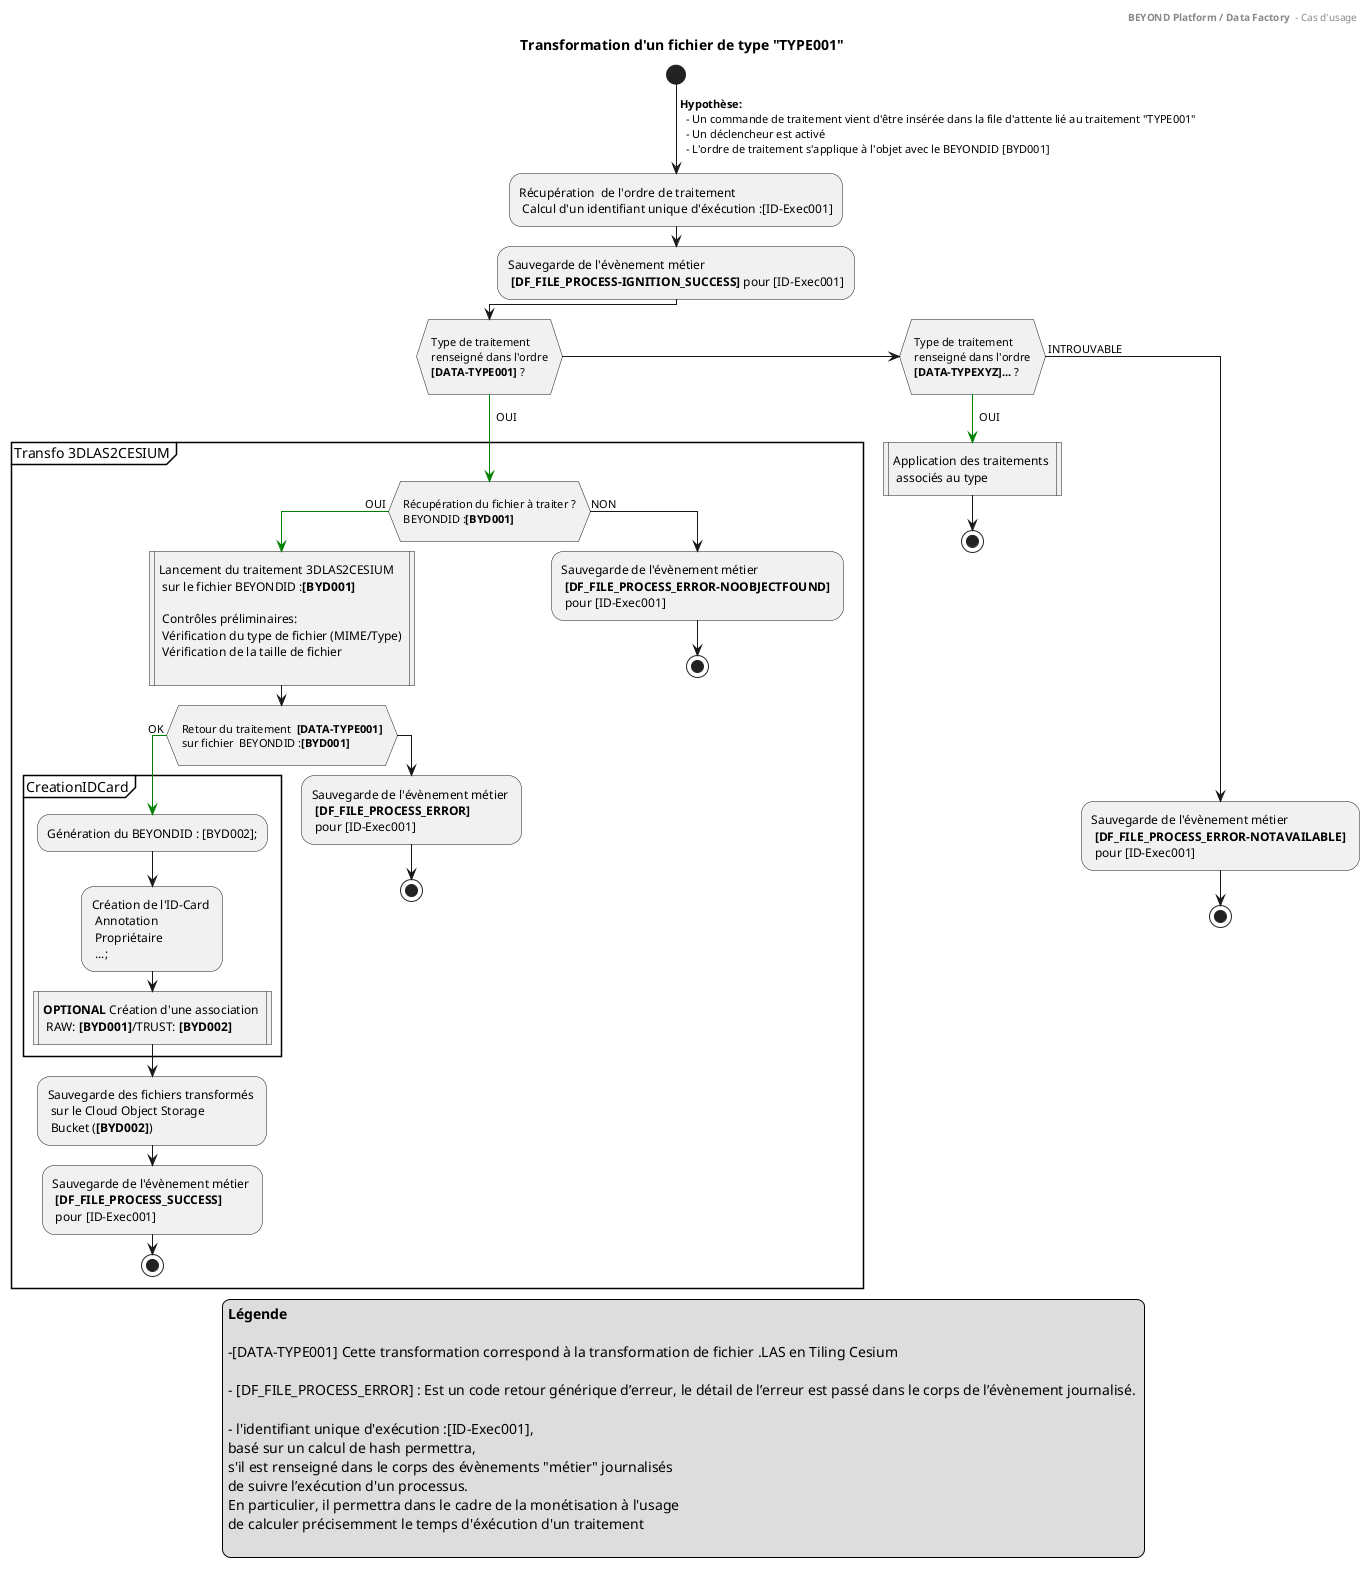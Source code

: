 
@startuml
header
    <b>BEYOND Platform / Data Factory </b> - Cas d'usage
end header
title
Transformation d'un fichier de type "TYPE001" 
end title

start
->  **Hypothèse:** \n  - Un commande de traitement vient d'être insérée dans la file d'attente lié au traitement "TYPE001" \n  - Un déclencheur est activé \n  - L'ordre de traitement s'applique à l'objet avec le BEYONDID [BYD001];
-Récupération  de l'ordre de traitement \n Calcul d'un identifiant unique d'éxécution :[ID-Exec001] 
-Sauvegarde de l'évènement métier \n **[DF_FILE_PROCESS-IGNITION_SUCCESS]** pour [ID-Exec001]


if ( \n Type de traitement \n renseigné dans l'ordre \n **[DATA-TYPE001]** ? \n) then
-[#green]->\n OUI ;

partition "Transfo 3DLAS2CESIUM" {
if ( \n Récupération du fichier à traiter ? \n BEYONDID :**[BYD001]**\n) then
-[#green]->\n OUI ;
:Lancement du traitement 3DLAS2CESIUM \n sur le fichier BEYONDID :**[BYD001]** \n\n Contrôles préliminaires: \n Vérification du type de fichier (MIME/Type) \n Vérification de la taille de fichier\n |

if ( \n Retour du traitement  **[DATA-TYPE001]** \n sur fichier  BEYONDID :**[BYD001]**\n) then
-[#green]->\n OK ;
partition CreationIDCard {
    -Génération du BEYONDID : [BYD002];
    -Création de l'ID-Card \n Annotation\n Propriétaire \n ...;
    :**OPTIONAL** Création d'une association \n RAW: **[BYD001]**/TRUST: **[BYD002]**|
}
-Sauvegarde des fichiers transformés \n sur le Cloud Object Storage \n Bucket (**[BYD002]**)
-Sauvegarde de l'évènement métier \n **[DF_FILE_PROCESS_SUCCESS]** \n pour [ID-Exec001]
Stop
else 
-Sauvegarde de l'évènement métier \n **[DF_FILE_PROCESS_ERROR]** \n pour [ID-Exec001]
Stop
endif

else(NON)
-Sauvegarde de l'évènement métier \n **[DF_FILE_PROCESS_ERROR-NOOBJECTFOUND]** \n pour [ID-Exec001]
Stop
endif

}
elseif (\n Type de traitement \n renseigné dans l'ordre \n **[DATA-TYPEXYZ]...** ? \n) then
-[#green]->\n OUI ;
:Application des traitements \n associés au type|
stop
else(\n INTROUVABLE)
-Sauvegarde de l'évènement métier \n **[DF_FILE_PROCESS_ERROR-NOTAVAILABLE]** \n pour [ID-Exec001]
stop
endif


legend 
**Légende**

-[DATA-TYPE001] Cette transformation correspond à la transformation de fichier .LAS en Tiling Cesium

- [DF_FILE_PROCESS_ERROR] : Est un code retour générique d’erreur, le détail de l’erreur est passé dans le corps de l’évènement journalisé. 

- l'identifiant unique d'exécution :[ID-Exec001], 
basé sur un calcul de hash permettra, 
s'il est renseigné dans le corps des évènements "métier" journalisés 
de suivre l’exécution d'un processus. 
En particulier, il permettra dans le cadre de la monétisation à l'usage 
de calculer précisemment le temps d'éxécution d'un traitement 

endlegend

@enduml
